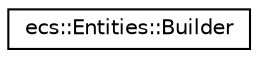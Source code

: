 digraph "Graphical Class Hierarchy"
{
 // LATEX_PDF_SIZE
  edge [fontname="Helvetica",fontsize="10",labelfontname="Helvetica",labelfontsize="10"];
  node [fontname="Helvetica",fontsize="10",shape=record];
  rankdir="LR";
  Node0 [label="ecs::Entities::Builder",height=0.2,width=0.4,color="black", fillcolor="white", style="filled",URL="$classecs_1_1_entities_1_1_builder.html",tooltip="Allows one to construct an entity component by component."];
}
